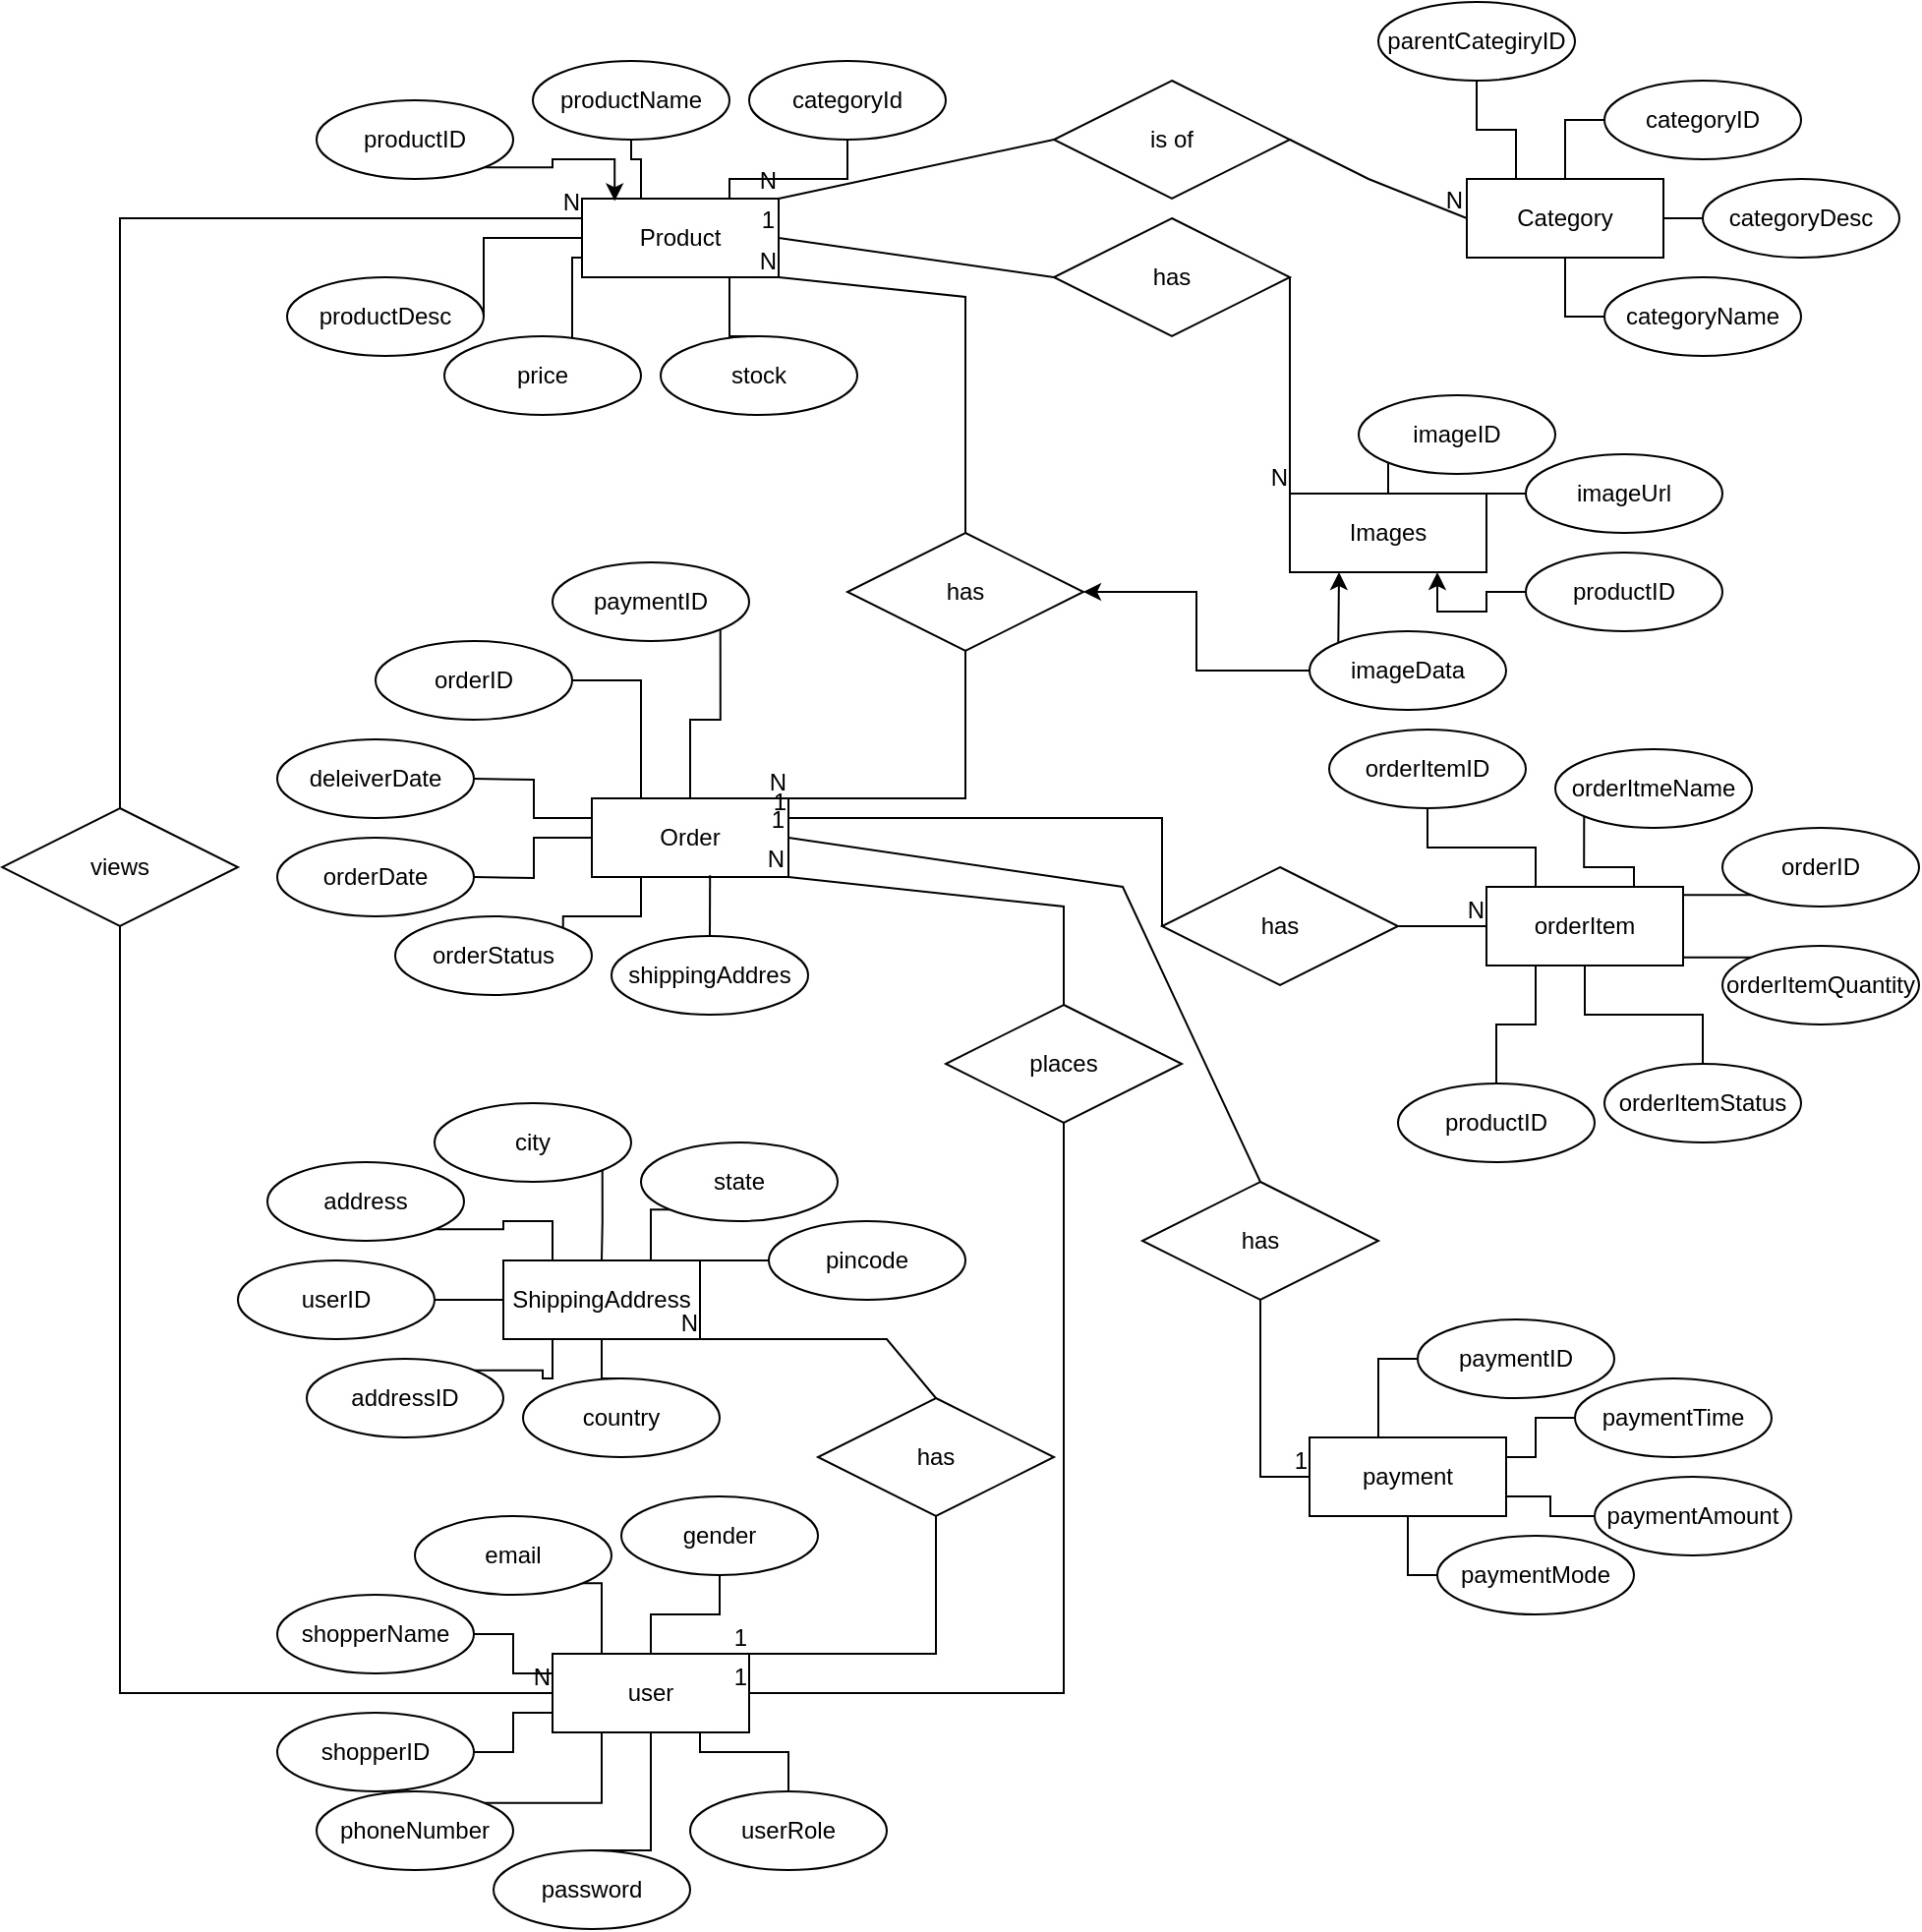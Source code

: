 <mxfile version="26.1.1">
  <diagram name="Page-1" id="RMpTuGC166T-98APkbjS">
    <mxGraphModel dx="2787" dy="1123" grid="1" gridSize="10" guides="1" tooltips="1" connect="1" arrows="1" fold="1" page="1" pageScale="1" pageWidth="850" pageHeight="1100" math="0" shadow="0">
      <root>
        <mxCell id="0" />
        <mxCell id="1" parent="0" />
        <mxCell id="BLw7UrRm_ujUXIKyPQ4O-177" style="edgeStyle=orthogonalEdgeStyle;rounded=0;orthogonalLoop=1;jettySize=auto;html=1;exitX=1;exitY=0.5;exitDx=0;exitDy=0;entryX=0;entryY=0.25;entryDx=0;entryDy=0;endArrow=none;startFill=0;" edge="1" parent="1" source="BLw7UrRm_ujUXIKyPQ4O-81" target="BLw7UrRm_ujUXIKyPQ4O-125">
          <mxGeometry relative="1" as="geometry" />
        </mxCell>
        <mxCell id="BLw7UrRm_ujUXIKyPQ4O-81" value="shopperName" style="ellipse;whiteSpace=wrap;html=1;align=center;flipH=1;" vertex="1" parent="1">
          <mxGeometry x="10" y="850" width="100" height="40" as="geometry" />
        </mxCell>
        <mxCell id="BLw7UrRm_ujUXIKyPQ4O-12" value="Product" style="whiteSpace=wrap;html=1;align=center;" vertex="1" parent="1">
          <mxGeometry x="165" y="140" width="100" height="40" as="geometry" />
        </mxCell>
        <mxCell id="BLw7UrRm_ujUXIKyPQ4O-13" value="productID" style="ellipse;whiteSpace=wrap;html=1;align=center;" vertex="1" parent="1">
          <mxGeometry x="30" y="90" width="100" height="40" as="geometry" />
        </mxCell>
        <mxCell id="BLw7UrRm_ujUXIKyPQ4O-16" style="edgeStyle=orthogonalEdgeStyle;rounded=0;orthogonalLoop=1;jettySize=auto;html=1;exitX=0.5;exitY=1;exitDx=0;exitDy=0;entryX=0.5;entryY=0;entryDx=0;entryDy=0;startArrow=none;startFill=0;endArrow=none;" edge="1" parent="1" source="BLw7UrRm_ujUXIKyPQ4O-15" target="BLw7UrRm_ujUXIKyPQ4O-12">
          <mxGeometry relative="1" as="geometry">
            <Array as="points">
              <mxPoint x="195" y="120" />
              <mxPoint x="195" y="140" />
            </Array>
          </mxGeometry>
        </mxCell>
        <mxCell id="BLw7UrRm_ujUXIKyPQ4O-15" value="productName" style="ellipse;whiteSpace=wrap;html=1;align=center;" vertex="1" parent="1">
          <mxGeometry x="140" y="70" width="100" height="40" as="geometry" />
        </mxCell>
        <mxCell id="BLw7UrRm_ujUXIKyPQ4O-33" style="edgeStyle=orthogonalEdgeStyle;rounded=0;orthogonalLoop=1;jettySize=auto;html=1;exitX=1;exitY=0.5;exitDx=0;exitDy=0;entryX=0;entryY=0.5;entryDx=0;entryDy=0;endArrow=none;startFill=0;" edge="1" parent="1" source="BLw7UrRm_ujUXIKyPQ4O-17" target="BLw7UrRm_ujUXIKyPQ4O-12">
          <mxGeometry relative="1" as="geometry">
            <Array as="points">
              <mxPoint x="115" y="160" />
            </Array>
          </mxGeometry>
        </mxCell>
        <mxCell id="BLw7UrRm_ujUXIKyPQ4O-17" value="productDesc" style="ellipse;whiteSpace=wrap;html=1;align=center;" vertex="1" parent="1">
          <mxGeometry x="15" y="180" width="100" height="40" as="geometry" />
        </mxCell>
        <mxCell id="BLw7UrRm_ujUXIKyPQ4O-64" style="edgeStyle=orthogonalEdgeStyle;rounded=0;orthogonalLoop=1;jettySize=auto;html=1;exitX=0.5;exitY=0;exitDx=0;exitDy=0;entryX=0.75;entryY=1;entryDx=0;entryDy=0;endArrow=none;startFill=0;" edge="1" parent="1" source="BLw7UrRm_ujUXIKyPQ4O-18" target="BLw7UrRm_ujUXIKyPQ4O-12">
          <mxGeometry relative="1" as="geometry">
            <Array as="points">
              <mxPoint x="240" y="210" />
            </Array>
          </mxGeometry>
        </mxCell>
        <mxCell id="BLw7UrRm_ujUXIKyPQ4O-18" value="stock" style="ellipse;whiteSpace=wrap;html=1;align=center;" vertex="1" parent="1">
          <mxGeometry x="205" y="210" width="100" height="40" as="geometry" />
        </mxCell>
        <mxCell id="BLw7UrRm_ujUXIKyPQ4O-23" style="edgeStyle=orthogonalEdgeStyle;rounded=0;orthogonalLoop=1;jettySize=auto;html=1;exitX=1;exitY=0;exitDx=0;exitDy=0;entryX=0;entryY=0.75;entryDx=0;entryDy=0;endArrow=none;startFill=0;" edge="1" parent="1" source="BLw7UrRm_ujUXIKyPQ4O-19" target="BLw7UrRm_ujUXIKyPQ4O-12">
          <mxGeometry relative="1" as="geometry">
            <mxPoint x="160" y="220" as="sourcePoint" />
            <mxPoint x="445" y="180" as="targetPoint" />
            <Array as="points">
              <mxPoint x="160" y="170" />
            </Array>
          </mxGeometry>
        </mxCell>
        <mxCell id="BLw7UrRm_ujUXIKyPQ4O-19" value="price" style="ellipse;whiteSpace=wrap;html=1;align=center;" vertex="1" parent="1">
          <mxGeometry x="95" y="210" width="100" height="40" as="geometry" />
        </mxCell>
        <mxCell id="BLw7UrRm_ujUXIKyPQ4O-65" style="edgeStyle=orthogonalEdgeStyle;rounded=0;orthogonalLoop=1;jettySize=auto;html=1;exitX=0.5;exitY=1;exitDx=0;exitDy=0;entryX=0.75;entryY=0;entryDx=0;entryDy=0;endArrow=none;startFill=0;" edge="1" parent="1" source="BLw7UrRm_ujUXIKyPQ4O-21" target="BLw7UrRm_ujUXIKyPQ4O-12">
          <mxGeometry relative="1" as="geometry" />
        </mxCell>
        <mxCell id="BLw7UrRm_ujUXIKyPQ4O-21" value="categoryId" style="ellipse;whiteSpace=wrap;html=1;align=center;" vertex="1" parent="1">
          <mxGeometry x="250" y="70" width="100" height="40" as="geometry" />
        </mxCell>
        <mxCell id="BLw7UrRm_ujUXIKyPQ4O-67" style="edgeStyle=orthogonalEdgeStyle;rounded=0;orthogonalLoop=1;jettySize=auto;html=1;exitX=0;exitY=0.5;exitDx=0;exitDy=0;entryX=0.5;entryY=0;entryDx=0;entryDy=0;endArrow=none;startFill=0;" edge="1" parent="1" source="BLw7UrRm_ujUXIKyPQ4O-37" target="BLw7UrRm_ujUXIKyPQ4O-38">
          <mxGeometry relative="1" as="geometry" />
        </mxCell>
        <mxCell id="BLw7UrRm_ujUXIKyPQ4O-37" value="categoryID" style="ellipse;whiteSpace=wrap;html=1;align=center;" vertex="1" parent="1">
          <mxGeometry x="685" y="80" width="100" height="40" as="geometry" />
        </mxCell>
        <mxCell id="BLw7UrRm_ujUXIKyPQ4O-38" value="Category" style="whiteSpace=wrap;html=1;align=center;" vertex="1" parent="1">
          <mxGeometry x="615" y="130" width="100" height="40" as="geometry" />
        </mxCell>
        <mxCell id="BLw7UrRm_ujUXIKyPQ4O-68" style="edgeStyle=orthogonalEdgeStyle;rounded=0;orthogonalLoop=1;jettySize=auto;html=1;exitX=0;exitY=0.5;exitDx=0;exitDy=0;entryX=0.5;entryY=1;entryDx=0;entryDy=0;endArrow=none;startFill=0;" edge="1" parent="1" source="BLw7UrRm_ujUXIKyPQ4O-40" target="BLw7UrRm_ujUXIKyPQ4O-38">
          <mxGeometry relative="1" as="geometry" />
        </mxCell>
        <mxCell id="BLw7UrRm_ujUXIKyPQ4O-40" value="categoryName" style="ellipse;whiteSpace=wrap;html=1;align=center;" vertex="1" parent="1">
          <mxGeometry x="685" y="180" width="100" height="40" as="geometry" />
        </mxCell>
        <mxCell id="BLw7UrRm_ujUXIKyPQ4O-45" value="" style="edgeStyle=orthogonalEdgeStyle;rounded=0;orthogonalLoop=1;jettySize=auto;html=1;endArrow=none;startFill=0;startArrow=none;" edge="1" parent="1" source="BLw7UrRm_ujUXIKyPQ4O-41" target="BLw7UrRm_ujUXIKyPQ4O-38">
          <mxGeometry relative="1" as="geometry">
            <Array as="points">
              <mxPoint x="735" y="150" />
              <mxPoint x="735" y="150" />
            </Array>
          </mxGeometry>
        </mxCell>
        <mxCell id="BLw7UrRm_ujUXIKyPQ4O-41" value="categoryDesc" style="ellipse;whiteSpace=wrap;html=1;align=center;" vertex="1" parent="1">
          <mxGeometry x="735" y="130" width="100" height="40" as="geometry" />
        </mxCell>
        <mxCell id="BLw7UrRm_ujUXIKyPQ4O-46" value="Images" style="whiteSpace=wrap;html=1;align=center;" vertex="1" parent="1">
          <mxGeometry x="525" y="290" width="100" height="40" as="geometry" />
        </mxCell>
        <mxCell id="BLw7UrRm_ujUXIKyPQ4O-69" style="edgeStyle=orthogonalEdgeStyle;rounded=0;orthogonalLoop=1;jettySize=auto;html=1;exitX=0;exitY=0.5;exitDx=0;exitDy=0;entryX=0.5;entryY=0;entryDx=0;entryDy=0;endArrow=none;startFill=0;" edge="1" parent="1" source="BLw7UrRm_ujUXIKyPQ4O-47" target="BLw7UrRm_ujUXIKyPQ4O-46">
          <mxGeometry relative="1" as="geometry" />
        </mxCell>
        <mxCell id="BLw7UrRm_ujUXIKyPQ4O-47" value="imageID" style="ellipse;whiteSpace=wrap;html=1;align=center;" vertex="1" parent="1">
          <mxGeometry x="560" y="240" width="100" height="40" as="geometry" />
        </mxCell>
        <mxCell id="BLw7UrRm_ujUXIKyPQ4O-228" style="edgeStyle=orthogonalEdgeStyle;rounded=0;orthogonalLoop=1;jettySize=auto;html=1;exitX=0;exitY=0.5;exitDx=0;exitDy=0;entryX=0.75;entryY=1;entryDx=0;entryDy=0;" edge="1" parent="1" source="BLw7UrRm_ujUXIKyPQ4O-48" target="BLw7UrRm_ujUXIKyPQ4O-46">
          <mxGeometry relative="1" as="geometry" />
        </mxCell>
        <mxCell id="BLw7UrRm_ujUXIKyPQ4O-48" value="productID" style="ellipse;whiteSpace=wrap;html=1;align=center;" vertex="1" parent="1">
          <mxGeometry x="645" y="320" width="100" height="40" as="geometry" />
        </mxCell>
        <mxCell id="BLw7UrRm_ujUXIKyPQ4O-71" style="edgeStyle=orthogonalEdgeStyle;rounded=0;orthogonalLoop=1;jettySize=auto;html=1;exitX=0;exitY=0.5;exitDx=0;exitDy=0;entryX=1;entryY=0.5;entryDx=0;entryDy=0;endArrow=none;startFill=0;" edge="1" parent="1" source="BLw7UrRm_ujUXIKyPQ4O-49" target="BLw7UrRm_ujUXIKyPQ4O-46">
          <mxGeometry relative="1" as="geometry" />
        </mxCell>
        <mxCell id="BLw7UrRm_ujUXIKyPQ4O-49" value="imageUrl" style="ellipse;whiteSpace=wrap;html=1;align=center;" vertex="1" parent="1">
          <mxGeometry x="645" y="270" width="100" height="40" as="geometry" />
        </mxCell>
        <mxCell id="BLw7UrRm_ujUXIKyPQ4O-50" value="Order" style="whiteSpace=wrap;html=1;align=center;" vertex="1" parent="1">
          <mxGeometry x="170" y="445" width="100" height="40" as="geometry" />
        </mxCell>
        <mxCell id="BLw7UrRm_ujUXIKyPQ4O-216" style="edgeStyle=orthogonalEdgeStyle;rounded=0;orthogonalLoop=1;jettySize=auto;html=1;exitX=1;exitY=0.5;exitDx=0;exitDy=0;entryX=0.25;entryY=0;entryDx=0;entryDy=0;endArrow=none;startFill=0;" edge="1" parent="1" source="BLw7UrRm_ujUXIKyPQ4O-51" target="BLw7UrRm_ujUXIKyPQ4O-50">
          <mxGeometry relative="1" as="geometry" />
        </mxCell>
        <mxCell id="BLw7UrRm_ujUXIKyPQ4O-51" value="orderID" style="ellipse;whiteSpace=wrap;html=1;align=center;" vertex="1" parent="1">
          <mxGeometry x="60" y="365" width="100" height="40" as="geometry" />
        </mxCell>
        <mxCell id="BLw7UrRm_ujUXIKyPQ4O-213" style="edgeStyle=orthogonalEdgeStyle;rounded=0;orthogonalLoop=1;jettySize=auto;html=1;exitX=0.5;exitY=0;exitDx=0;exitDy=0;entryX=0.25;entryY=1;entryDx=0;entryDy=0;endArrow=none;startFill=0;" edge="1" parent="1" source="BLw7UrRm_ujUXIKyPQ4O-52" target="BLw7UrRm_ujUXIKyPQ4O-189">
          <mxGeometry relative="1" as="geometry" />
        </mxCell>
        <mxCell id="BLw7UrRm_ujUXIKyPQ4O-52" value="productID" style="ellipse;whiteSpace=wrap;html=1;align=center;" vertex="1" parent="1">
          <mxGeometry x="580" y="590" width="100" height="40" as="geometry" />
        </mxCell>
        <mxCell id="BLw7UrRm_ujUXIKyPQ4O-62" style="edgeStyle=orthogonalEdgeStyle;rounded=0;orthogonalLoop=1;jettySize=auto;html=1;exitX=1;exitY=0;exitDx=0;exitDy=0;entryX=0.25;entryY=1;entryDx=0;entryDy=0;endArrow=none;startFill=0;" edge="1" parent="1" source="BLw7UrRm_ujUXIKyPQ4O-53" target="BLw7UrRm_ujUXIKyPQ4O-50">
          <mxGeometry relative="1" as="geometry">
            <Array as="points">
              <mxPoint x="155" y="505" />
              <mxPoint x="195" y="505" />
            </Array>
          </mxGeometry>
        </mxCell>
        <mxCell id="BLw7UrRm_ujUXIKyPQ4O-53" value="orderStatus" style="ellipse;whiteSpace=wrap;html=1;align=center;" vertex="1" parent="1">
          <mxGeometry x="70" y="505" width="100" height="40" as="geometry" />
        </mxCell>
        <mxCell id="BLw7UrRm_ujUXIKyPQ4O-60" style="edgeStyle=orthogonalEdgeStyle;rounded=0;orthogonalLoop=1;jettySize=auto;html=1;exitX=1;exitY=0.5;exitDx=0;exitDy=0;entryX=0;entryY=0.5;entryDx=0;entryDy=0;endArrow=none;startFill=0;" edge="1" parent="1" target="BLw7UrRm_ujUXIKyPQ4O-50">
          <mxGeometry relative="1" as="geometry">
            <mxPoint x="110" y="485" as="sourcePoint" />
          </mxGeometry>
        </mxCell>
        <mxCell id="BLw7UrRm_ujUXIKyPQ4O-55" value="orderDate" style="ellipse;whiteSpace=wrap;html=1;align=center;" vertex="1" parent="1">
          <mxGeometry x="10" y="465" width="100" height="40" as="geometry" />
        </mxCell>
        <mxCell id="BLw7UrRm_ujUXIKyPQ4O-59" style="edgeStyle=orthogonalEdgeStyle;rounded=0;orthogonalLoop=1;jettySize=auto;html=1;exitX=1;exitY=0.5;exitDx=0;exitDy=0;entryX=0;entryY=0.25;entryDx=0;entryDy=0;endArrow=none;startFill=0;" edge="1" parent="1" target="BLw7UrRm_ujUXIKyPQ4O-50">
          <mxGeometry relative="1" as="geometry">
            <mxPoint x="110" y="435" as="sourcePoint" />
          </mxGeometry>
        </mxCell>
        <mxCell id="BLw7UrRm_ujUXIKyPQ4O-56" value="deleiverDate" style="ellipse;whiteSpace=wrap;html=1;align=center;" vertex="1" parent="1">
          <mxGeometry x="10" y="415" width="100" height="40" as="geometry" />
        </mxCell>
        <mxCell id="BLw7UrRm_ujUXIKyPQ4O-72" value="ShippingAddress" style="whiteSpace=wrap;html=1;align=center;" vertex="1" parent="1">
          <mxGeometry x="125" y="680" width="100" height="40" as="geometry" />
        </mxCell>
        <mxCell id="BLw7UrRm_ujUXIKyPQ4O-254" style="edgeStyle=orthogonalEdgeStyle;rounded=0;orthogonalLoop=1;jettySize=auto;html=1;exitX=1;exitY=0;exitDx=0;exitDy=0;entryX=0.25;entryY=1;entryDx=0;entryDy=0;endArrow=none;startFill=0;" edge="1" parent="1" source="BLw7UrRm_ujUXIKyPQ4O-73" target="BLw7UrRm_ujUXIKyPQ4O-72">
          <mxGeometry relative="1" as="geometry">
            <Array as="points">
              <mxPoint x="145" y="736" />
              <mxPoint x="145" y="740" />
              <mxPoint x="150" y="740" />
            </Array>
          </mxGeometry>
        </mxCell>
        <mxCell id="BLw7UrRm_ujUXIKyPQ4O-73" value="addressID" style="ellipse;whiteSpace=wrap;html=1;align=center;" vertex="1" parent="1">
          <mxGeometry x="25" y="730" width="100" height="40" as="geometry" />
        </mxCell>
        <mxCell id="BLw7UrRm_ujUXIKyPQ4O-186" style="edgeStyle=orthogonalEdgeStyle;rounded=0;orthogonalLoop=1;jettySize=auto;html=1;exitX=1;exitY=0.5;exitDx=0;exitDy=0;entryX=0;entryY=0.5;entryDx=0;entryDy=0;endArrow=none;startFill=0;" edge="1" parent="1" source="BLw7UrRm_ujUXIKyPQ4O-74" target="BLw7UrRm_ujUXIKyPQ4O-72">
          <mxGeometry relative="1" as="geometry" />
        </mxCell>
        <mxCell id="BLw7UrRm_ujUXIKyPQ4O-74" value="userID" style="ellipse;whiteSpace=wrap;html=1;align=center;" vertex="1" parent="1">
          <mxGeometry x="-10" y="680" width="100" height="40" as="geometry" />
        </mxCell>
        <mxCell id="BLw7UrRm_ujUXIKyPQ4O-253" style="edgeStyle=orthogonalEdgeStyle;rounded=0;orthogonalLoop=1;jettySize=auto;html=1;exitX=1;exitY=1;exitDx=0;exitDy=0;entryX=0.25;entryY=0;entryDx=0;entryDy=0;endArrow=none;startFill=0;" edge="1" parent="1" source="BLw7UrRm_ujUXIKyPQ4O-76" target="BLw7UrRm_ujUXIKyPQ4O-72">
          <mxGeometry relative="1" as="geometry" />
        </mxCell>
        <mxCell id="BLw7UrRm_ujUXIKyPQ4O-76" value="address" style="ellipse;whiteSpace=wrap;html=1;align=center;" vertex="1" parent="1">
          <mxGeometry x="5" y="630" width="100" height="40" as="geometry" />
        </mxCell>
        <mxCell id="BLw7UrRm_ujUXIKyPQ4O-175" style="edgeStyle=orthogonalEdgeStyle;rounded=0;orthogonalLoop=1;jettySize=auto;html=1;exitX=1;exitY=0.5;exitDx=0;exitDy=0;entryX=0;entryY=0.75;entryDx=0;entryDy=0;endArrow=none;startFill=0;" edge="1" parent="1" source="BLw7UrRm_ujUXIKyPQ4O-80" target="BLw7UrRm_ujUXIKyPQ4O-125">
          <mxGeometry relative="1" as="geometry" />
        </mxCell>
        <mxCell id="BLw7UrRm_ujUXIKyPQ4O-80" value="shopperID" style="ellipse;whiteSpace=wrap;html=1;align=center;flipH=1;" vertex="1" parent="1">
          <mxGeometry x="10" y="910" width="100" height="40" as="geometry" />
        </mxCell>
        <mxCell id="BLw7UrRm_ujUXIKyPQ4O-173" style="edgeStyle=orthogonalEdgeStyle;rounded=0;orthogonalLoop=1;jettySize=auto;html=1;exitX=1;exitY=1;exitDx=0;exitDy=0;entryX=0.25;entryY=0;entryDx=0;entryDy=0;endArrow=none;startFill=0;" edge="1" parent="1" source="BLw7UrRm_ujUXIKyPQ4O-82" target="BLw7UrRm_ujUXIKyPQ4O-125">
          <mxGeometry relative="1" as="geometry" />
        </mxCell>
        <mxCell id="BLw7UrRm_ujUXIKyPQ4O-82" value="email" style="ellipse;whiteSpace=wrap;html=1;align=center;flipH=1;" vertex="1" parent="1">
          <mxGeometry x="80" y="810" width="100" height="40" as="geometry" />
        </mxCell>
        <mxCell id="BLw7UrRm_ujUXIKyPQ4O-178" style="edgeStyle=orthogonalEdgeStyle;rounded=0;orthogonalLoop=1;jettySize=auto;html=1;exitX=1;exitY=0;exitDx=0;exitDy=0;entryX=0.25;entryY=1;entryDx=0;entryDy=0;endArrow=none;startFill=0;" edge="1" parent="1" source="BLw7UrRm_ujUXIKyPQ4O-83" target="BLw7UrRm_ujUXIKyPQ4O-125">
          <mxGeometry relative="1" as="geometry" />
        </mxCell>
        <mxCell id="BLw7UrRm_ujUXIKyPQ4O-83" value="phoneNumber" style="ellipse;whiteSpace=wrap;html=1;align=center;flipH=1;" vertex="1" parent="1">
          <mxGeometry x="30" y="950" width="100" height="40" as="geometry" />
        </mxCell>
        <mxCell id="BLw7UrRm_ujUXIKyPQ4O-174" style="edgeStyle=orthogonalEdgeStyle;rounded=0;orthogonalLoop=1;jettySize=auto;html=1;exitX=0.5;exitY=0;exitDx=0;exitDy=0;entryX=0.5;entryY=1;entryDx=0;entryDy=0;endArrow=none;startFill=0;" edge="1" parent="1" source="BLw7UrRm_ujUXIKyPQ4O-84" target="BLw7UrRm_ujUXIKyPQ4O-125">
          <mxGeometry relative="1" as="geometry">
            <Array as="points">
              <mxPoint x="200" y="980" />
            </Array>
          </mxGeometry>
        </mxCell>
        <mxCell id="BLw7UrRm_ujUXIKyPQ4O-84" value="password" style="ellipse;whiteSpace=wrap;html=1;align=center;flipH=1;" vertex="1" parent="1">
          <mxGeometry x="120" y="980" width="100" height="40" as="geometry" />
        </mxCell>
        <mxCell id="BLw7UrRm_ujUXIKyPQ4O-172" style="edgeStyle=orthogonalEdgeStyle;rounded=0;orthogonalLoop=1;jettySize=auto;html=1;exitX=0.5;exitY=1;exitDx=0;exitDy=0;entryX=0.5;entryY=0;entryDx=0;entryDy=0;endArrow=none;startFill=0;" edge="1" parent="1" source="BLw7UrRm_ujUXIKyPQ4O-85" target="BLw7UrRm_ujUXIKyPQ4O-125">
          <mxGeometry relative="1" as="geometry" />
        </mxCell>
        <mxCell id="BLw7UrRm_ujUXIKyPQ4O-85" value="gender" style="ellipse;whiteSpace=wrap;html=1;align=center;flipH=1;" vertex="1" parent="1">
          <mxGeometry x="185" y="800" width="100" height="40" as="geometry" />
        </mxCell>
        <mxCell id="BLw7UrRm_ujUXIKyPQ4O-105" value="is of" style="shape=rhombus;perimeter=rhombusPerimeter;whiteSpace=wrap;html=1;align=center;" vertex="1" parent="1">
          <mxGeometry x="405" y="80" width="120" height="60" as="geometry" />
        </mxCell>
        <mxCell id="BLw7UrRm_ujUXIKyPQ4O-109" value="" style="endArrow=none;html=1;rounded=0;exitX=1;exitY=0.5;exitDx=0;exitDy=0;entryX=0;entryY=0.5;entryDx=0;entryDy=0;" edge="1" parent="1" source="BLw7UrRm_ujUXIKyPQ4O-105" target="BLw7UrRm_ujUXIKyPQ4O-38">
          <mxGeometry relative="1" as="geometry">
            <mxPoint x="405" y="190" as="sourcePoint" />
            <mxPoint x="565" y="190" as="targetPoint" />
            <Array as="points">
              <mxPoint x="565" y="130" />
            </Array>
          </mxGeometry>
        </mxCell>
        <mxCell id="BLw7UrRm_ujUXIKyPQ4O-110" value="N" style="resizable=0;html=1;whiteSpace=wrap;align=right;verticalAlign=bottom;" connectable="0" vertex="1" parent="BLw7UrRm_ujUXIKyPQ4O-109">
          <mxGeometry x="1" relative="1" as="geometry" />
        </mxCell>
        <mxCell id="BLw7UrRm_ujUXIKyPQ4O-115" value="" style="endArrow=none;html=1;rounded=0;exitX=0;exitY=0.5;exitDx=0;exitDy=0;entryX=1;entryY=0;entryDx=0;entryDy=0;" edge="1" parent="1" source="BLw7UrRm_ujUXIKyPQ4O-105" target="BLw7UrRm_ujUXIKyPQ4O-12">
          <mxGeometry relative="1" as="geometry">
            <mxPoint x="405" y="190" as="sourcePoint" />
            <mxPoint x="415" y="220" as="targetPoint" />
          </mxGeometry>
        </mxCell>
        <mxCell id="BLw7UrRm_ujUXIKyPQ4O-116" value="N" style="resizable=0;html=1;whiteSpace=wrap;align=right;verticalAlign=bottom;" connectable="0" vertex="1" parent="BLw7UrRm_ujUXIKyPQ4O-115">
          <mxGeometry x="1" relative="1" as="geometry" />
        </mxCell>
        <mxCell id="BLw7UrRm_ujUXIKyPQ4O-118" value="has" style="shape=rhombus;perimeter=rhombusPerimeter;whiteSpace=wrap;html=1;align=center;" vertex="1" parent="1">
          <mxGeometry x="405" y="150" width="120" height="60" as="geometry" />
        </mxCell>
        <mxCell id="BLw7UrRm_ujUXIKyPQ4O-119" value="" style="endArrow=none;html=1;rounded=0;entryX=0;entryY=0;entryDx=0;entryDy=0;exitX=1;exitY=0.5;exitDx=0;exitDy=0;" edge="1" parent="1" source="BLw7UrRm_ujUXIKyPQ4O-118" target="BLw7UrRm_ujUXIKyPQ4O-46">
          <mxGeometry relative="1" as="geometry">
            <mxPoint x="345" y="280" as="sourcePoint" />
            <mxPoint x="505" y="280" as="targetPoint" />
          </mxGeometry>
        </mxCell>
        <mxCell id="BLw7UrRm_ujUXIKyPQ4O-120" value="N" style="resizable=0;html=1;whiteSpace=wrap;align=right;verticalAlign=bottom;" connectable="0" vertex="1" parent="BLw7UrRm_ujUXIKyPQ4O-119">
          <mxGeometry x="1" relative="1" as="geometry" />
        </mxCell>
        <mxCell id="BLw7UrRm_ujUXIKyPQ4O-121" value="" style="endArrow=none;html=1;rounded=0;exitX=0;exitY=0.5;exitDx=0;exitDy=0;entryX=1;entryY=0.5;entryDx=0;entryDy=0;" edge="1" parent="1" source="BLw7UrRm_ujUXIKyPQ4O-118" target="BLw7UrRm_ujUXIKyPQ4O-12">
          <mxGeometry relative="1" as="geometry">
            <mxPoint x="345" y="280" as="sourcePoint" />
            <mxPoint x="335" y="310" as="targetPoint" />
          </mxGeometry>
        </mxCell>
        <mxCell id="BLw7UrRm_ujUXIKyPQ4O-122" value="1" style="resizable=0;html=1;whiteSpace=wrap;align=right;verticalAlign=bottom;" connectable="0" vertex="1" parent="BLw7UrRm_ujUXIKyPQ4O-121">
          <mxGeometry x="1" relative="1" as="geometry" />
        </mxCell>
        <mxCell id="BLw7UrRm_ujUXIKyPQ4O-125" value="user" style="whiteSpace=wrap;html=1;align=center;" vertex="1" parent="1">
          <mxGeometry x="150" y="880" width="100" height="40" as="geometry" />
        </mxCell>
        <mxCell id="BLw7UrRm_ujUXIKyPQ4O-134" value="places" style="shape=rhombus;perimeter=rhombusPerimeter;whiteSpace=wrap;html=1;align=center;" vertex="1" parent="1">
          <mxGeometry x="350" y="550" width="120" height="60" as="geometry" />
        </mxCell>
        <mxCell id="BLw7UrRm_ujUXIKyPQ4O-139" value="" style="endArrow=none;html=1;rounded=0;entryX=1;entryY=1;entryDx=0;entryDy=0;exitX=0.5;exitY=0;exitDx=0;exitDy=0;" edge="1" parent="1" source="BLw7UrRm_ujUXIKyPQ4O-134" target="BLw7UrRm_ujUXIKyPQ4O-50">
          <mxGeometry relative="1" as="geometry">
            <mxPoint x="345" y="500" as="sourcePoint" />
            <mxPoint x="505" y="500" as="targetPoint" />
            <Array as="points">
              <mxPoint x="410" y="500" />
            </Array>
          </mxGeometry>
        </mxCell>
        <mxCell id="BLw7UrRm_ujUXIKyPQ4O-140" value="N" style="resizable=0;html=1;whiteSpace=wrap;align=right;verticalAlign=bottom;" connectable="0" vertex="1" parent="BLw7UrRm_ujUXIKyPQ4O-139">
          <mxGeometry x="1" relative="1" as="geometry" />
        </mxCell>
        <mxCell id="BLw7UrRm_ujUXIKyPQ4O-144" value="has" style="shape=rhombus;perimeter=rhombusPerimeter;whiteSpace=wrap;html=1;align=center;" vertex="1" parent="1">
          <mxGeometry x="300" y="310" width="120" height="60" as="geometry" />
        </mxCell>
        <mxCell id="BLw7UrRm_ujUXIKyPQ4O-145" value="" style="endArrow=none;html=1;rounded=0;entryX=1;entryY=0;entryDx=0;entryDy=0;exitX=0.5;exitY=1;exitDx=0;exitDy=0;" edge="1" parent="1" source="BLw7UrRm_ujUXIKyPQ4O-144" target="BLw7UrRm_ujUXIKyPQ4O-50">
          <mxGeometry relative="1" as="geometry">
            <mxPoint x="345" y="430" as="sourcePoint" />
            <mxPoint x="505" y="430" as="targetPoint" />
            <Array as="points">
              <mxPoint x="360" y="445" />
            </Array>
          </mxGeometry>
        </mxCell>
        <mxCell id="BLw7UrRm_ujUXIKyPQ4O-146" value="N" style="resizable=0;html=1;whiteSpace=wrap;align=right;verticalAlign=bottom;" connectable="0" vertex="1" parent="BLw7UrRm_ujUXIKyPQ4O-145">
          <mxGeometry x="1" relative="1" as="geometry" />
        </mxCell>
        <mxCell id="BLw7UrRm_ujUXIKyPQ4O-147" value="" style="endArrow=none;html=1;rounded=0;entryX=1;entryY=1;entryDx=0;entryDy=0;exitX=0.5;exitY=0;exitDx=0;exitDy=0;" edge="1" parent="1" source="BLw7UrRm_ujUXIKyPQ4O-144" target="BLw7UrRm_ujUXIKyPQ4O-12">
          <mxGeometry relative="1" as="geometry">
            <mxPoint x="345" y="430" as="sourcePoint" />
            <mxPoint x="505" y="430" as="targetPoint" />
            <Array as="points">
              <mxPoint x="360" y="190" />
            </Array>
          </mxGeometry>
        </mxCell>
        <mxCell id="BLw7UrRm_ujUXIKyPQ4O-148" value="N" style="resizable=0;html=1;whiteSpace=wrap;align=right;verticalAlign=bottom;" connectable="0" vertex="1" parent="BLw7UrRm_ujUXIKyPQ4O-147">
          <mxGeometry x="1" relative="1" as="geometry" />
        </mxCell>
        <mxCell id="BLw7UrRm_ujUXIKyPQ4O-151" value="has" style="shape=rhombus;perimeter=rhombusPerimeter;whiteSpace=wrap;html=1;align=center;" vertex="1" parent="1">
          <mxGeometry x="285" y="750" width="120" height="60" as="geometry" />
        </mxCell>
        <mxCell id="BLw7UrRm_ujUXIKyPQ4O-180" value="" style="endArrow=none;html=1;rounded=0;entryX=1;entryY=0;entryDx=0;entryDy=0;exitX=0.5;exitY=1;exitDx=0;exitDy=0;" edge="1" parent="1" source="BLw7UrRm_ujUXIKyPQ4O-151" target="BLw7UrRm_ujUXIKyPQ4O-125">
          <mxGeometry relative="1" as="geometry">
            <mxPoint x="400" y="590" as="sourcePoint" />
            <mxPoint x="560" y="590" as="targetPoint" />
            <Array as="points">
              <mxPoint x="345" y="880" />
            </Array>
          </mxGeometry>
        </mxCell>
        <mxCell id="BLw7UrRm_ujUXIKyPQ4O-181" value="1" style="resizable=0;html=1;whiteSpace=wrap;align=right;verticalAlign=bottom;" connectable="0" vertex="1" parent="BLw7UrRm_ujUXIKyPQ4O-180">
          <mxGeometry x="1" relative="1" as="geometry" />
        </mxCell>
        <mxCell id="BLw7UrRm_ujUXIKyPQ4O-182" value="" style="endArrow=none;html=1;rounded=0;entryX=1;entryY=1;entryDx=0;entryDy=0;exitX=0.5;exitY=0;exitDx=0;exitDy=0;" edge="1" parent="1" source="BLw7UrRm_ujUXIKyPQ4O-151" target="BLw7UrRm_ujUXIKyPQ4O-72">
          <mxGeometry relative="1" as="geometry">
            <mxPoint x="320" y="740" as="sourcePoint" />
            <mxPoint x="535" y="580" as="targetPoint" />
            <Array as="points">
              <mxPoint x="320" y="720" />
            </Array>
          </mxGeometry>
        </mxCell>
        <mxCell id="BLw7UrRm_ujUXIKyPQ4O-183" value="N" style="resizable=0;html=1;whiteSpace=wrap;align=right;verticalAlign=bottom;" connectable="0" vertex="1" parent="BLw7UrRm_ujUXIKyPQ4O-182">
          <mxGeometry x="1" relative="1" as="geometry" />
        </mxCell>
        <mxCell id="BLw7UrRm_ujUXIKyPQ4O-187" value="" style="endArrow=none;html=1;rounded=0;entryX=1;entryY=0.5;entryDx=0;entryDy=0;exitX=0.5;exitY=1;exitDx=0;exitDy=0;" edge="1" parent="1" source="BLw7UrRm_ujUXIKyPQ4O-134" target="BLw7UrRm_ujUXIKyPQ4O-125">
          <mxGeometry relative="1" as="geometry">
            <mxPoint x="180" y="760" as="sourcePoint" />
            <mxPoint x="340" y="760" as="targetPoint" />
            <Array as="points">
              <mxPoint x="410" y="900" />
            </Array>
          </mxGeometry>
        </mxCell>
        <mxCell id="BLw7UrRm_ujUXIKyPQ4O-188" value="1" style="resizable=0;html=1;whiteSpace=wrap;align=right;verticalAlign=bottom;" connectable="0" vertex="1" parent="BLw7UrRm_ujUXIKyPQ4O-187">
          <mxGeometry x="1" relative="1" as="geometry" />
        </mxCell>
        <mxCell id="BLw7UrRm_ujUXIKyPQ4O-189" value="orderItem" style="whiteSpace=wrap;html=1;align=center;" vertex="1" parent="1">
          <mxGeometry x="625" y="490" width="100" height="40" as="geometry" />
        </mxCell>
        <mxCell id="BLw7UrRm_ujUXIKyPQ4O-203" style="edgeStyle=orthogonalEdgeStyle;rounded=0;orthogonalLoop=1;jettySize=auto;html=1;exitX=0.5;exitY=1;exitDx=0;exitDy=0;entryX=0.25;entryY=0;entryDx=0;entryDy=0;endArrow=none;startFill=0;" edge="1" parent="1" source="BLw7UrRm_ujUXIKyPQ4O-190" target="BLw7UrRm_ujUXIKyPQ4O-189">
          <mxGeometry relative="1" as="geometry" />
        </mxCell>
        <mxCell id="BLw7UrRm_ujUXIKyPQ4O-190" value="orderItemID" style="ellipse;whiteSpace=wrap;html=1;align=center;" vertex="1" parent="1">
          <mxGeometry x="545" y="410" width="100" height="40" as="geometry" />
        </mxCell>
        <mxCell id="BLw7UrRm_ujUXIKyPQ4O-212" style="edgeStyle=orthogonalEdgeStyle;rounded=0;orthogonalLoop=1;jettySize=auto;html=1;exitX=0.5;exitY=0;exitDx=0;exitDy=0;entryX=0.5;entryY=1;entryDx=0;entryDy=0;endArrow=none;startFill=0;" edge="1" parent="1" source="BLw7UrRm_ujUXIKyPQ4O-191" target="BLw7UrRm_ujUXIKyPQ4O-189">
          <mxGeometry relative="1" as="geometry" />
        </mxCell>
        <mxCell id="BLw7UrRm_ujUXIKyPQ4O-191" value="orderItemStatus" style="ellipse;whiteSpace=wrap;html=1;align=center;" vertex="1" parent="1">
          <mxGeometry x="685" y="580" width="100" height="40" as="geometry" />
        </mxCell>
        <mxCell id="BLw7UrRm_ujUXIKyPQ4O-205" style="edgeStyle=orthogonalEdgeStyle;rounded=0;orthogonalLoop=1;jettySize=auto;html=1;exitX=0;exitY=1;exitDx=0;exitDy=0;entryX=0.75;entryY=0;entryDx=0;entryDy=0;endArrow=none;startFill=0;" edge="1" parent="1" source="BLw7UrRm_ujUXIKyPQ4O-192" target="BLw7UrRm_ujUXIKyPQ4O-189">
          <mxGeometry relative="1" as="geometry" />
        </mxCell>
        <mxCell id="BLw7UrRm_ujUXIKyPQ4O-192" value="orderItmeName" style="ellipse;whiteSpace=wrap;html=1;align=center;" vertex="1" parent="1">
          <mxGeometry x="660" y="420" width="100" height="40" as="geometry" />
        </mxCell>
        <mxCell id="BLw7UrRm_ujUXIKyPQ4O-193" value="" style="endArrow=none;html=1;rounded=0;entryX=1;entryY=0.25;entryDx=0;entryDy=0;exitX=0;exitY=0.5;exitDx=0;exitDy=0;" edge="1" parent="1" source="BLw7UrRm_ujUXIKyPQ4O-195" target="BLw7UrRm_ujUXIKyPQ4O-50">
          <mxGeometry relative="1" as="geometry">
            <mxPoint x="510" y="510" as="sourcePoint" />
            <mxPoint x="460" y="430" as="targetPoint" />
            <Array as="points">
              <mxPoint x="460" y="455" />
            </Array>
          </mxGeometry>
        </mxCell>
        <mxCell id="BLw7UrRm_ujUXIKyPQ4O-194" value="1" style="resizable=0;html=1;whiteSpace=wrap;align=right;verticalAlign=bottom;" connectable="0" vertex="1" parent="BLw7UrRm_ujUXIKyPQ4O-193">
          <mxGeometry x="1" relative="1" as="geometry" />
        </mxCell>
        <mxCell id="BLw7UrRm_ujUXIKyPQ4O-195" value="has" style="shape=rhombus;perimeter=rhombusPerimeter;whiteSpace=wrap;html=1;align=center;" vertex="1" parent="1">
          <mxGeometry x="460" y="480" width="120" height="60" as="geometry" />
        </mxCell>
        <mxCell id="BLw7UrRm_ujUXIKyPQ4O-196" value="" style="endArrow=none;html=1;rounded=0;entryX=0;entryY=0.5;entryDx=0;entryDy=0;exitX=1;exitY=0.5;exitDx=0;exitDy=0;" edge="1" parent="1" source="BLw7UrRm_ujUXIKyPQ4O-195" target="BLw7UrRm_ujUXIKyPQ4O-189">
          <mxGeometry relative="1" as="geometry">
            <mxPoint x="300" y="580" as="sourcePoint" />
            <mxPoint x="460" y="580" as="targetPoint" />
          </mxGeometry>
        </mxCell>
        <mxCell id="BLw7UrRm_ujUXIKyPQ4O-197" value="N" style="resizable=0;html=1;whiteSpace=wrap;align=right;verticalAlign=bottom;" connectable="0" vertex="1" parent="BLw7UrRm_ujUXIKyPQ4O-196">
          <mxGeometry x="1" relative="1" as="geometry" />
        </mxCell>
        <mxCell id="BLw7UrRm_ujUXIKyPQ4O-215" style="edgeStyle=orthogonalEdgeStyle;rounded=0;orthogonalLoop=1;jettySize=auto;html=1;exitX=0;exitY=1;exitDx=0;exitDy=0;entryX=1;entryY=0.25;entryDx=0;entryDy=0;endArrow=none;startFill=0;" edge="1" parent="1" source="BLw7UrRm_ujUXIKyPQ4O-198" target="BLw7UrRm_ujUXIKyPQ4O-189">
          <mxGeometry relative="1" as="geometry" />
        </mxCell>
        <mxCell id="BLw7UrRm_ujUXIKyPQ4O-198" value="orderID" style="ellipse;whiteSpace=wrap;html=1;align=center;" vertex="1" parent="1">
          <mxGeometry x="745" y="460" width="100" height="40" as="geometry" />
        </mxCell>
        <mxCell id="BLw7UrRm_ujUXIKyPQ4O-214" style="edgeStyle=orthogonalEdgeStyle;rounded=0;orthogonalLoop=1;jettySize=auto;html=1;exitX=0;exitY=0;exitDx=0;exitDy=0;entryX=1;entryY=0.75;entryDx=0;entryDy=0;endArrow=none;startFill=0;" edge="1" parent="1" source="BLw7UrRm_ujUXIKyPQ4O-199" target="BLw7UrRm_ujUXIKyPQ4O-189">
          <mxGeometry relative="1" as="geometry" />
        </mxCell>
        <mxCell id="BLw7UrRm_ujUXIKyPQ4O-199" value="orderItemQuantity" style="ellipse;whiteSpace=wrap;html=1;align=center;" vertex="1" parent="1">
          <mxGeometry x="745" y="520" width="100" height="40" as="geometry" />
        </mxCell>
        <mxCell id="BLw7UrRm_ujUXIKyPQ4O-219" style="edgeStyle=orthogonalEdgeStyle;rounded=0;orthogonalLoop=1;jettySize=auto;html=1;exitX=0.5;exitY=0;exitDx=0;exitDy=0;entryX=0.75;entryY=1;entryDx=0;entryDy=0;endArrow=none;startFill=0;" edge="1" parent="1" source="BLw7UrRm_ujUXIKyPQ4O-217" target="BLw7UrRm_ujUXIKyPQ4O-125">
          <mxGeometry relative="1" as="geometry" />
        </mxCell>
        <mxCell id="BLw7UrRm_ujUXIKyPQ4O-217" value="userRole" style="ellipse;whiteSpace=wrap;html=1;align=center;" vertex="1" parent="1">
          <mxGeometry x="220" y="950" width="100" height="40" as="geometry" />
        </mxCell>
        <mxCell id="BLw7UrRm_ujUXIKyPQ4O-226" style="edgeStyle=orthogonalEdgeStyle;rounded=0;orthogonalLoop=1;jettySize=auto;html=1;exitX=0.5;exitY=1;exitDx=0;exitDy=0;entryX=0.25;entryY=0;entryDx=0;entryDy=0;endArrow=none;startFill=0;" edge="1" parent="1" source="BLw7UrRm_ujUXIKyPQ4O-225" target="BLw7UrRm_ujUXIKyPQ4O-38">
          <mxGeometry relative="1" as="geometry" />
        </mxCell>
        <mxCell id="BLw7UrRm_ujUXIKyPQ4O-225" value="parentCategiryID" style="ellipse;whiteSpace=wrap;html=1;align=center;" vertex="1" parent="1">
          <mxGeometry x="570" y="40" width="100" height="40" as="geometry" />
        </mxCell>
        <mxCell id="BLw7UrRm_ujUXIKyPQ4O-229" style="edgeStyle=orthogonalEdgeStyle;rounded=0;orthogonalLoop=1;jettySize=auto;html=1;exitX=0;exitY=0;exitDx=0;exitDy=0;entryX=0.25;entryY=1;entryDx=0;entryDy=0;" edge="1" parent="1" source="BLw7UrRm_ujUXIKyPQ4O-227" target="BLw7UrRm_ujUXIKyPQ4O-46">
          <mxGeometry relative="1" as="geometry" />
        </mxCell>
        <mxCell id="BLw7UrRm_ujUXIKyPQ4O-241" value="" style="edgeStyle=orthogonalEdgeStyle;rounded=0;orthogonalLoop=1;jettySize=auto;html=1;" edge="1" parent="1" source="BLw7UrRm_ujUXIKyPQ4O-227" target="BLw7UrRm_ujUXIKyPQ4O-144">
          <mxGeometry relative="1" as="geometry" />
        </mxCell>
        <mxCell id="BLw7UrRm_ujUXIKyPQ4O-227" value="imageData" style="ellipse;whiteSpace=wrap;html=1;align=center;" vertex="1" parent="1">
          <mxGeometry x="535" y="360" width="100" height="40" as="geometry" />
        </mxCell>
        <mxCell id="BLw7UrRm_ujUXIKyPQ4O-235" value="views" style="shape=rhombus;perimeter=rhombusPerimeter;whiteSpace=wrap;html=1;align=center;" vertex="1" parent="1">
          <mxGeometry x="-130" y="450" width="120" height="60" as="geometry" />
        </mxCell>
        <mxCell id="BLw7UrRm_ujUXIKyPQ4O-239" value="" style="endArrow=none;html=1;rounded=0;entryX=0;entryY=0.5;entryDx=0;entryDy=0;exitX=0.5;exitY=1;exitDx=0;exitDy=0;" edge="1" parent="1" source="BLw7UrRm_ujUXIKyPQ4O-235" target="BLw7UrRm_ujUXIKyPQ4O-125">
          <mxGeometry relative="1" as="geometry">
            <mxPoint x="-50" y="900" as="sourcePoint" />
            <mxPoint x="180" y="980" as="targetPoint" />
            <Array as="points">
              <mxPoint x="-70" y="900" />
            </Array>
          </mxGeometry>
        </mxCell>
        <mxCell id="BLw7UrRm_ujUXIKyPQ4O-240" value="N" style="resizable=0;html=1;whiteSpace=wrap;align=right;verticalAlign=bottom;" connectable="0" vertex="1" parent="BLw7UrRm_ujUXIKyPQ4O-239">
          <mxGeometry x="1" relative="1" as="geometry" />
        </mxCell>
        <mxCell id="BLw7UrRm_ujUXIKyPQ4O-242" value="" style="endArrow=none;html=1;rounded=0;entryX=0;entryY=0.25;entryDx=0;entryDy=0;exitX=0.5;exitY=0;exitDx=0;exitDy=0;" edge="1" parent="1" source="BLw7UrRm_ujUXIKyPQ4O-235" target="BLw7UrRm_ujUXIKyPQ4O-12">
          <mxGeometry relative="1" as="geometry">
            <mxPoint x="70" y="280" as="sourcePoint" />
            <mxPoint x="230" y="280" as="targetPoint" />
            <Array as="points">
              <mxPoint x="-70" y="150" />
            </Array>
          </mxGeometry>
        </mxCell>
        <mxCell id="BLw7UrRm_ujUXIKyPQ4O-243" value="N" style="resizable=0;html=1;whiteSpace=wrap;align=right;verticalAlign=bottom;" connectable="0" vertex="1" parent="BLw7UrRm_ujUXIKyPQ4O-242">
          <mxGeometry x="1" relative="1" as="geometry" />
        </mxCell>
        <mxCell id="BLw7UrRm_ujUXIKyPQ4O-244" style="edgeStyle=orthogonalEdgeStyle;rounded=0;orthogonalLoop=1;jettySize=auto;html=1;exitX=1;exitY=1;exitDx=0;exitDy=0;entryX=0.166;entryY=0.03;entryDx=0;entryDy=0;entryPerimeter=0;" edge="1" parent="1" source="BLw7UrRm_ujUXIKyPQ4O-13" target="BLw7UrRm_ujUXIKyPQ4O-12">
          <mxGeometry relative="1" as="geometry" />
        </mxCell>
        <mxCell id="BLw7UrRm_ujUXIKyPQ4O-245" value="shippingAddres" style="ellipse;whiteSpace=wrap;html=1;align=center;" vertex="1" parent="1">
          <mxGeometry x="180" y="515" width="100" height="40" as="geometry" />
        </mxCell>
        <mxCell id="BLw7UrRm_ujUXIKyPQ4O-246" style="edgeStyle=orthogonalEdgeStyle;rounded=0;orthogonalLoop=1;jettySize=auto;html=1;exitX=0.5;exitY=0;exitDx=0;exitDy=0;entryX=0.601;entryY=0.977;entryDx=0;entryDy=0;entryPerimeter=0;endArrow=none;startFill=0;" edge="1" parent="1" source="BLw7UrRm_ujUXIKyPQ4O-245" target="BLw7UrRm_ujUXIKyPQ4O-50">
          <mxGeometry relative="1" as="geometry" />
        </mxCell>
        <mxCell id="BLw7UrRm_ujUXIKyPQ4O-252" style="edgeStyle=orthogonalEdgeStyle;rounded=0;orthogonalLoop=1;jettySize=auto;html=1;exitX=1;exitY=1;exitDx=0;exitDy=0;entryX=0.5;entryY=0;entryDx=0;entryDy=0;endArrow=none;startFill=0;" edge="1" parent="1" source="BLw7UrRm_ujUXIKyPQ4O-247" target="BLw7UrRm_ujUXIKyPQ4O-72">
          <mxGeometry relative="1" as="geometry" />
        </mxCell>
        <mxCell id="BLw7UrRm_ujUXIKyPQ4O-247" value="city" style="ellipse;whiteSpace=wrap;html=1;align=center;" vertex="1" parent="1">
          <mxGeometry x="90" y="600" width="100" height="40" as="geometry" />
        </mxCell>
        <mxCell id="BLw7UrRm_ujUXIKyPQ4O-251" style="edgeStyle=orthogonalEdgeStyle;rounded=0;orthogonalLoop=1;jettySize=auto;html=1;exitX=0;exitY=1;exitDx=0;exitDy=0;entryX=0.75;entryY=0;entryDx=0;entryDy=0;endArrow=none;startFill=0;" edge="1" parent="1" source="BLw7UrRm_ujUXIKyPQ4O-248" target="BLw7UrRm_ujUXIKyPQ4O-72">
          <mxGeometry relative="1" as="geometry" />
        </mxCell>
        <mxCell id="BLw7UrRm_ujUXIKyPQ4O-248" value="state" style="ellipse;whiteSpace=wrap;html=1;align=center;" vertex="1" parent="1">
          <mxGeometry x="195" y="620" width="100" height="40" as="geometry" />
        </mxCell>
        <mxCell id="BLw7UrRm_ujUXIKyPQ4O-250" style="edgeStyle=orthogonalEdgeStyle;rounded=0;orthogonalLoop=1;jettySize=auto;html=1;exitX=0.5;exitY=0;exitDx=0;exitDy=0;entryX=0.5;entryY=1;entryDx=0;entryDy=0;endArrow=none;startFill=0;" edge="1" parent="1" source="BLw7UrRm_ujUXIKyPQ4O-249" target="BLw7UrRm_ujUXIKyPQ4O-72">
          <mxGeometry relative="1" as="geometry" />
        </mxCell>
        <mxCell id="BLw7UrRm_ujUXIKyPQ4O-249" value="country" style="ellipse;whiteSpace=wrap;html=1;align=center;" vertex="1" parent="1">
          <mxGeometry x="135" y="740" width="100" height="40" as="geometry" />
        </mxCell>
        <mxCell id="BLw7UrRm_ujUXIKyPQ4O-255" value="payment" style="whiteSpace=wrap;html=1;align=center;" vertex="1" parent="1">
          <mxGeometry x="535" y="770" width="100" height="40" as="geometry" />
        </mxCell>
        <mxCell id="BLw7UrRm_ujUXIKyPQ4O-259" style="edgeStyle=orthogonalEdgeStyle;rounded=0;orthogonalLoop=1;jettySize=auto;html=1;exitX=0;exitY=0.5;exitDx=0;exitDy=0;entryX=1;entryY=0;entryDx=0;entryDy=0;endArrow=none;startFill=0;" edge="1" parent="1" source="BLw7UrRm_ujUXIKyPQ4O-258" target="BLw7UrRm_ujUXIKyPQ4O-72">
          <mxGeometry relative="1" as="geometry" />
        </mxCell>
        <mxCell id="BLw7UrRm_ujUXIKyPQ4O-258" value="pincode" style="ellipse;whiteSpace=wrap;html=1;align=center;" vertex="1" parent="1">
          <mxGeometry x="260" y="660" width="100" height="40" as="geometry" />
        </mxCell>
        <mxCell id="BLw7UrRm_ujUXIKyPQ4O-262" style="edgeStyle=orthogonalEdgeStyle;rounded=0;orthogonalLoop=1;jettySize=auto;html=1;exitX=0;exitY=0.5;exitDx=0;exitDy=0;entryX=0.5;entryY=0;entryDx=0;entryDy=0;endArrow=none;startFill=0;" edge="1" parent="1" source="BLw7UrRm_ujUXIKyPQ4O-260" target="BLw7UrRm_ujUXIKyPQ4O-255">
          <mxGeometry relative="1" as="geometry" />
        </mxCell>
        <mxCell id="BLw7UrRm_ujUXIKyPQ4O-260" value="paymentID" style="ellipse;whiteSpace=wrap;html=1;align=center;" vertex="1" parent="1">
          <mxGeometry x="590" y="710" width="100" height="40" as="geometry" />
        </mxCell>
        <mxCell id="BLw7UrRm_ujUXIKyPQ4O-263" style="edgeStyle=orthogonalEdgeStyle;rounded=0;orthogonalLoop=1;jettySize=auto;html=1;exitX=0;exitY=0.5;exitDx=0;exitDy=0;entryX=0.5;entryY=1;entryDx=0;entryDy=0;endArrow=none;startFill=0;" edge="1" parent="1" source="BLw7UrRm_ujUXIKyPQ4O-261" target="BLw7UrRm_ujUXIKyPQ4O-255">
          <mxGeometry relative="1" as="geometry" />
        </mxCell>
        <mxCell id="BLw7UrRm_ujUXIKyPQ4O-261" value="paymentMode" style="ellipse;whiteSpace=wrap;html=1;align=center;" vertex="1" parent="1">
          <mxGeometry x="600" y="820" width="100" height="40" as="geometry" />
        </mxCell>
        <mxCell id="BLw7UrRm_ujUXIKyPQ4O-265" style="edgeStyle=orthogonalEdgeStyle;rounded=0;orthogonalLoop=1;jettySize=auto;html=1;exitX=1;exitY=1;exitDx=0;exitDy=0;entryX=0.5;entryY=0;entryDx=0;entryDy=0;endArrow=none;startFill=0;" edge="1" parent="1" source="BLw7UrRm_ujUXIKyPQ4O-264" target="BLw7UrRm_ujUXIKyPQ4O-50">
          <mxGeometry relative="1" as="geometry" />
        </mxCell>
        <mxCell id="BLw7UrRm_ujUXIKyPQ4O-264" value="paymentID" style="ellipse;whiteSpace=wrap;html=1;align=center;" vertex="1" parent="1">
          <mxGeometry x="150" y="325" width="100" height="40" as="geometry" />
        </mxCell>
        <mxCell id="BLw7UrRm_ujUXIKyPQ4O-266" value="" style="endArrow=none;html=1;rounded=0;entryX=1;entryY=0.5;entryDx=0;entryDy=0;exitX=0.5;exitY=0;exitDx=0;exitDy=0;" edge="1" parent="1" source="BLw7UrRm_ujUXIKyPQ4O-272" target="BLw7UrRm_ujUXIKyPQ4O-50">
          <mxGeometry relative="1" as="geometry">
            <mxPoint x="440" y="510" as="sourcePoint" />
            <mxPoint x="540" y="550" as="targetPoint" />
            <Array as="points">
              <mxPoint x="440" y="490" />
            </Array>
          </mxGeometry>
        </mxCell>
        <mxCell id="BLw7UrRm_ujUXIKyPQ4O-267" value="1" style="resizable=0;html=1;whiteSpace=wrap;align=right;verticalAlign=bottom;" connectable="0" vertex="1" parent="BLw7UrRm_ujUXIKyPQ4O-266">
          <mxGeometry x="1" relative="1" as="geometry" />
        </mxCell>
        <mxCell id="BLw7UrRm_ujUXIKyPQ4O-270" style="edgeStyle=orthogonalEdgeStyle;rounded=0;orthogonalLoop=1;jettySize=auto;html=1;exitX=0;exitY=0.5;exitDx=0;exitDy=0;entryX=1;entryY=0.25;entryDx=0;entryDy=0;endArrow=none;startFill=0;" edge="1" parent="1" source="BLw7UrRm_ujUXIKyPQ4O-268" target="BLw7UrRm_ujUXIKyPQ4O-255">
          <mxGeometry relative="1" as="geometry" />
        </mxCell>
        <mxCell id="BLw7UrRm_ujUXIKyPQ4O-268" value="paymentTime" style="ellipse;whiteSpace=wrap;html=1;align=center;" vertex="1" parent="1">
          <mxGeometry x="670" y="740" width="100" height="40" as="geometry" />
        </mxCell>
        <mxCell id="BLw7UrRm_ujUXIKyPQ4O-271" style="edgeStyle=orthogonalEdgeStyle;rounded=0;orthogonalLoop=1;jettySize=auto;html=1;exitX=0;exitY=0.5;exitDx=0;exitDy=0;entryX=1;entryY=0.75;entryDx=0;entryDy=0;endArrow=none;startFill=0;" edge="1" parent="1" source="BLw7UrRm_ujUXIKyPQ4O-269" target="BLw7UrRm_ujUXIKyPQ4O-255">
          <mxGeometry relative="1" as="geometry" />
        </mxCell>
        <mxCell id="BLw7UrRm_ujUXIKyPQ4O-269" value="paymentAmount" style="ellipse;whiteSpace=wrap;html=1;align=center;" vertex="1" parent="1">
          <mxGeometry x="680" y="790" width="100" height="40" as="geometry" />
        </mxCell>
        <mxCell id="BLw7UrRm_ujUXIKyPQ4O-272" value="has" style="shape=rhombus;perimeter=rhombusPerimeter;whiteSpace=wrap;html=1;align=center;" vertex="1" parent="1">
          <mxGeometry x="450" y="640" width="120" height="60" as="geometry" />
        </mxCell>
        <mxCell id="BLw7UrRm_ujUXIKyPQ4O-273" value="" style="endArrow=none;html=1;rounded=0;entryX=0;entryY=0.5;entryDx=0;entryDy=0;exitX=0.5;exitY=1;exitDx=0;exitDy=0;" edge="1" parent="1" source="BLw7UrRm_ujUXIKyPQ4O-272" target="BLw7UrRm_ujUXIKyPQ4O-255">
          <mxGeometry relative="1" as="geometry">
            <mxPoint x="380" y="680" as="sourcePoint" />
            <mxPoint x="540" y="680" as="targetPoint" />
            <Array as="points">
              <mxPoint x="510" y="790" />
            </Array>
          </mxGeometry>
        </mxCell>
        <mxCell id="BLw7UrRm_ujUXIKyPQ4O-274" value="1" style="resizable=0;html=1;whiteSpace=wrap;align=right;verticalAlign=bottom;" connectable="0" vertex="1" parent="BLw7UrRm_ujUXIKyPQ4O-273">
          <mxGeometry x="1" relative="1" as="geometry" />
        </mxCell>
      </root>
    </mxGraphModel>
  </diagram>
</mxfile>
